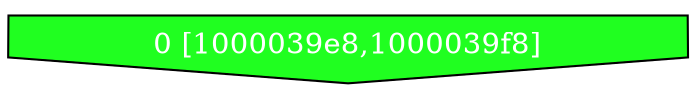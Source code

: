 diGraph du{
	du_0  [style=filled fillcolor="#20FF20" fontcolor="#ffffff" shape=invhouse label="0 [1000039e8,1000039f8]"]


}